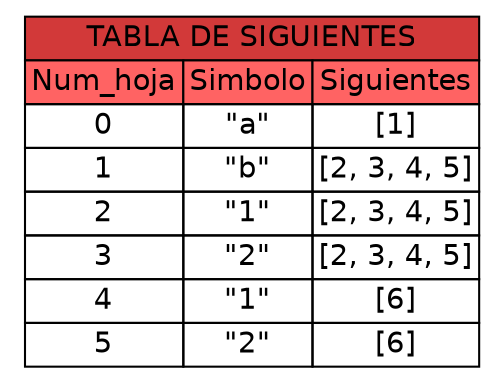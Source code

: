 digraph G {
    rankdir=LR
    node [shape=none fontname=Helvetica]

    A [label=<
      <TABLE BORDER="0" CELLBORDER="1" CELLSPACING="0">
       <TR PORT="header">
        <TD BGCOLOR="#d23939" COLSPAN="3">TABLA DE SIGUIENTES</TD>
       </TR>
       <TR>
        <TD BGCOLOR="#ff6363">Num_hoja</TD>
        <TD BGCOLOR="#ff6363">Simbolo</TD>
        <TD BGCOLOR="#ff6363">Siguientes</TD>
       </TR><TR>
<TD>0</TD>
<TD>"a"</TD>
<TD>[1]</TD>
</TR>
<TR>
<TD>1</TD>
<TD>"b"</TD>
<TD>[2, 3, 4, 5]</TD>
</TR>
<TR>
<TD>2</TD>
<TD>"1"</TD>
<TD>[2, 3, 4, 5]</TD>
</TR>
<TR>
<TD>3</TD>
<TD>"2"</TD>
<TD>[2, 3, 4, 5]</TD>
</TR>
<TR>
<TD>4</TD>
<TD>"1"</TD>
<TD>[6]</TD>
</TR>
<TR>
<TD>5</TD>
<TD>"2"</TD>
<TD>[6]</TD>
</TR>
</TABLE>
    >];
}
